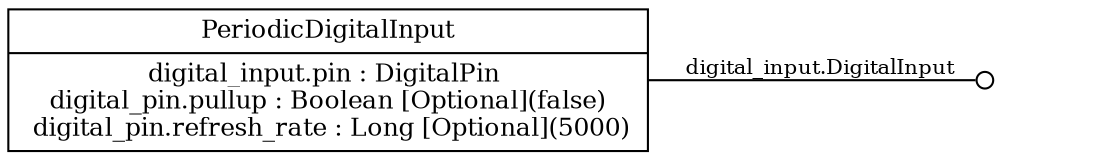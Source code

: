 //To create PNG: dot -Tpng led.dot > led.png

digraph g {

	graph [ rankdir = "LR"];
	
	node [ fontsize = "12" shape = "point"];
	edge [];
	
	// Definition of the group
	"Component" [
	label = "<f0> PeriodicDigitalInput | <f1> digital_input.pin : DigitalPin \n digital_pin.pullup : Boolean [Optional](false) \n digital_pin.refresh_rate : Long [Optional](5000)"
	shape = "record"
	];

	// Definition of one port
	"PP1" [label = "" shape = "plaintext"];
	"Component" -> "PP1" [label = "digital_input.DigitalInput" fontsize = "10" arrowhead = "odot"];

}

